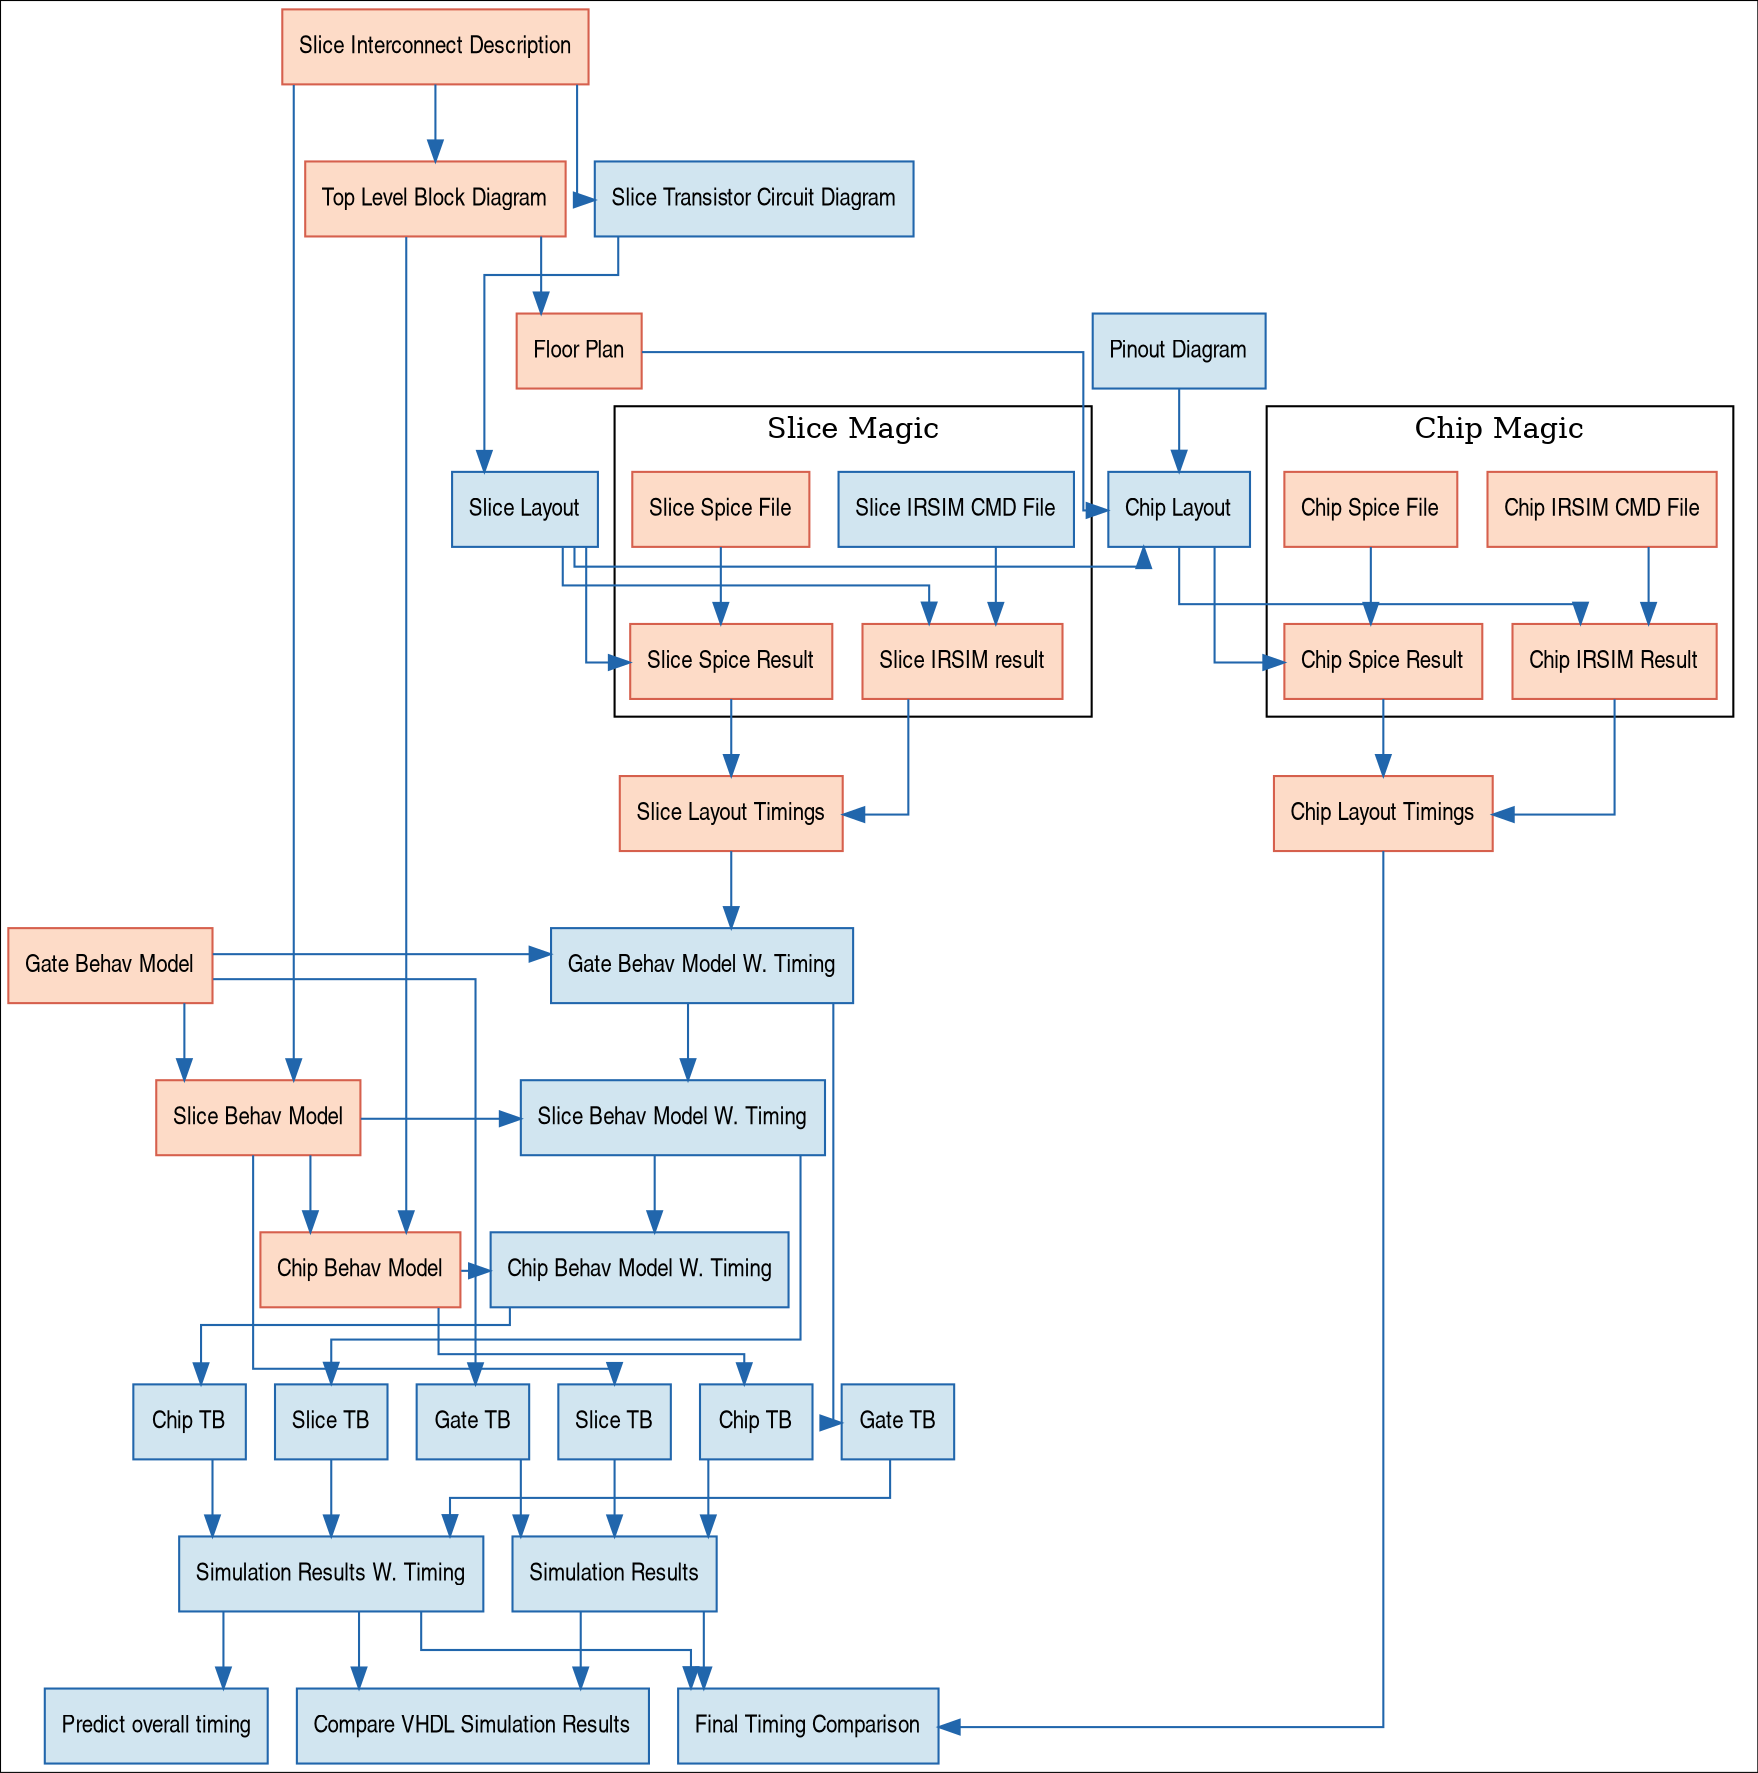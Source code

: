 digraph G {
    //labelloc="t";
    //label="SGGoC Internal Block Diagram\n\n";

    graph [ordering="in", splines=ortho, rankdir=TB, nodesep=0.2, colorscheme=rdbu9];
    //graph [rankdir=TB, nodesep=0.2, colorscheme=rdbu9];
    node [nodesep=0.2, label="\N", shape=record, style="filled", colorscheme=rdbu9, color=9, fillcolor=6, fontname="Arial narrow", fontsize=12];
    edge [colorscheme=rdbu9, color=9, fontsize=11, fontname="Arial narrow"];

            // Pinout Diagram
            // Functional description
        // Explanation of test mode
        // Description of design decisions
        // Hierarchical logic level design
            // Behavioral model of each gate
            // Behavioral model of slice
            // Behavioral model of entire chip
            // Testbench for each
            // Simulation results
        // Top-level block diagram
            // Slice interconnect description
        // Updated 1st progress report
            // Slice circuit diagram
            // Slice layout
            // Slice IRSIM result
            // Slice Spice result
            // Add gate leaf timings to models
            // Simulate full chip with new models
            // Predict overall timing, clock speed, and throughput
            // Compare simulation results to 1st progress report
            // Floor plan showing placement of major modules including interslice routing and control and test logic
        // description of major design decisions and design revisions
        // Updated 1st and 2nd progress reports
            // Chip level layout in form of color plot
        // Detailed users guide
        // Test strategy for test engineer
        // Description of chip architecture, design decisions and the rationale for them. Address revisions.
            // IRSIM/Spice simulation results for normal and test mode operation
        // Final VHDL simulation results and explanation

        block_diag[label="Top Level Block Diagram"];
        slice_inter[label="Slice Interconnect Description"];

        //
        // VHDL
        //

        subgraph clusterVHDL{
            label = "VHDL";

            behav_gate[label="Gate Behav Model"];
            behav_slice[label="Slice Behav Model"];
            behav_chip[label="Chip Behav Model"];

            behav_gate -> behav_slice -> behav_chip;

            gate_tb[label="Gate TB"];
            slice_tb[label="Slice TB"];
            chip_tb[label="Chip TB"];
            {rank=same; gate_tb slice_tb chip_tb};

            behav_gate -> gate_tb;
            behav_slice -> slice_tb;
            behav_chip -> chip_tb;

            sim_results[label="Simulation Results"];

            gate_tb -> sim_results;
            slice_tb-> sim_results;
            chip_tb -> sim_results;
        };

        slice_inter -> behav_slice;
        block_diag -> behav_chip;

        //
        // SLICE MAGIC
        //

        slice_circ_diagram[label="Slice Transistor Circuit Diagram"];
        slice_inter -> slice_circ_diagram;

        subgraph clusterSliceMagic{
            label = "Slice Magic";
            slice_layout[label="Slice Layout"];
            slice_irsim[label="Slice IRSIM result"];
            slice_spice[label="Slice Spice Result"];
            slice_irsim_cmd[label="Slice IRSIM CMD File"];
            slice_spice_file[label="Slice Spice File"];
            slice_layout_timings[label="Slice Layout Timings"];
            //{rank=same; slice_irsim slice_irsim_cmd};
            //{rank=same; slice_spice slice_spice_file};
            {rank=same; slice_spice slice_irsim};
            {rank=same; slice_spice_file slice_irsim_cmd};
        };

        slice_circ_diagram -> slice_layout;
        slice_layout -> slice_irsim;
        slice_layout -> slice_spice;
        slice_irsim_cmd -> slice_irsim;
        slice_spice_file -> slice_spice;
        slice_spice -> slice_layout_timings;
        slice_irsim -> slice_layout_timings;

        //
        // SLICE MAGIC + VHDL
        //
        subgraph clusterVHDLTiming{
            label = "VHDL With Timing";

            behav_gate_timing[label="Gate Behav Model W. Timing"];
            behav_slice_timing[label="Slice Behav Model W. Timing"];
            behav_chip_timing[label="Chip Behav Model W. Timing"];

            behav_gate -> behav_gate_timing;
            behav_slice -> behav_slice_timing;
            behav_chip -> behav_chip_timing;

            behav_gate_timing -> behav_slice_timing -> behav_chip_timing;

            timing_gate_tb[label="Gate TB"];
            timing_slice_tb[label="Slice TB"];
            timing_chip_tb[label="Chip TB"];

            behav_gate_timing -> timing_gate_tb;
            behav_slice_timing -> timing_slice_tb;
            behav_chip_timing -> timing_chip_tb;

            timing_sim_results[label="Simulation Results W. Timing"];

            timing_chip_tb -> timing_sim_results;
            timing_slice_tb-> timing_sim_results;
            timing_gate_tb -> timing_sim_results;
        };
        slice_layout_timings -> behav_gate_timing;


        {rank=same; behav_gate behav_gate_timing};
        {rank=same; behav_slice behav_slice_timing};
        {rank=same; behav_chip behav_chip_timing};

        {rank=same; gate_tb slice_tb chip_tb};
        {rank=same; timing_gate_tb timing_slice_tb timing_chip_tb};
        {rank=same; timing_sim_results sim_results};

        comp_sim_results[label="Compare VHDL Simulation Results"];
        timing_sim_results -> comp_sim_results;
        sim_results -> comp_sim_results;

        overall_timing[label="Predict overall timing"];
        timing_sim_results -> overall_timing;

        // chip placement

        //func_desc[label="Functional Description"];
        floor_plan[label="Floor Plan"];
        //slice_inter -> floor_plan;
        slice_inter -> block_diag;
        //func_desc -> floor_plan;

        pinout[label="Pinout Diagram"];

        subgraph clusterChip{
            label="Chip Magic";
            chip_level_layout[label="Chip Layout"];
            chip_irsim[label="Chip IRSIM Result"];
            chip_spice[label="Chip Spice Result"];
            chip_irsim_cmd[label="Chip IRSIM CMD File"];
            chip_spice_file[label="Chip Spice File"];
            chip_layout_timings[label="Chip Layout Timings"];
        };

        block_diag -> floor_plan;
        floor_plan -> chip_level_layout;
        slice_layout -> chip_level_layout [weight=0];
        pinout -> chip_level_layout;

        chip_level_layout -> chip_irsim;
        chip_level_layout -> chip_spice;
        chip_irsim_cmd -> chip_irsim;
        chip_spice_file -> chip_spice;
        chip_spice -> chip_layout_timings;
        chip_irsim -> chip_layout_timings;

        final_timings[label="Final Timing Comparison"];
        timing_sim_results -> final_timings;
        sim_results -> final_timings;
        chip_layout_timings -> final_timings;

        {rank=same; slice_layout chip_level_layout};
        //{rank=same; slice_spice chip_spice slice_irsim chip_irsim slice_spice_file slice_irsim_cmd chip_spice_file chip_irsim_cmd};
        {rank=same; chip_layout_timings slice_layout_timings};

        // color assignments based on person
        behav_gate[color=2,fillcolor=4];
        behav_slice[color=2,fillcolor=4];
        behav_chip[color=2,fillcolor=4];
        block_diag[color=2,fillcolor=4];
        slice_inter[color=2,fillcolor=4];
        slice_irsim[color=2,fillcolor=4];
        slice_spice_file[color=2,fillcolor=4];
        slice_spice[color=2,fillcolor=4];
        slice_layout_timings[color=2,fillcolor=4];
        floor_plan[color=2,fillcolor=4];
        chip_spice_file[color=2,fillcolor=4];
        chip_spice[color=2,fillcolor=4];
        chip_irsim_cmd[color=2,fillcolor=4];
        chip_irsim[color=2,fillcolor=4];
        chip_layout_timings[color=2,fillcolor=4];
}
